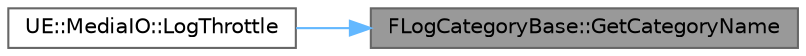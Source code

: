 digraph "FLogCategoryBase::GetCategoryName"
{
 // INTERACTIVE_SVG=YES
 // LATEX_PDF_SIZE
  bgcolor="transparent";
  edge [fontname=Helvetica,fontsize=10,labelfontname=Helvetica,labelfontsize=10];
  node [fontname=Helvetica,fontsize=10,shape=box,height=0.2,width=0.4];
  rankdir="RL";
  Node1 [id="Node000001",label="FLogCategoryBase::GetCategoryName",height=0.2,width=0.4,color="gray40", fillcolor="grey60", style="filled", fontcolor="black",tooltip=" "];
  Node1 -> Node2 [id="edge1_Node000001_Node000002",dir="back",color="steelblue1",style="solid",tooltip=" "];
  Node2 [id="Node000002",label="UE::MediaIO::LogThrottle",height=0.2,width=0.4,color="grey40", fillcolor="white", style="filled",URL="$d2/de2/namespaceUE_1_1MediaIO.html#a3a45e11757fd5dc018b56c02adc1c8a0",tooltip=" "];
}
